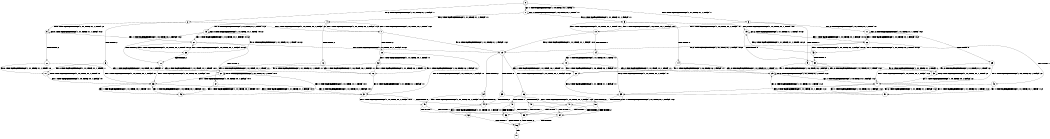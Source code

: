 digraph BCG {
size = "7, 10.5";
center = TRUE;
node [shape = circle];
0 [peripheries = 2];
0 -> 1 [label = "EX !1 !ATOMIC_EXCH_BRANCH (1, +0, TRUE, +0, 1, TRUE) !::"];
0 -> 2 [label = "EX !2 !ATOMIC_EXCH_BRANCH (1, +1, TRUE, +1, 1, FALSE) !::"];
0 -> 3 [label = "EX !0 !ATOMIC_EXCH_BRANCH (1, +1, TRUE, +1, 1, FALSE) !::"];
1 -> 4 [label = "EX !2 !ATOMIC_EXCH_BRANCH (1, +1, TRUE, +1, 1, FALSE) !:1:"];
1 -> 5 [label = "EX !0 !ATOMIC_EXCH_BRANCH (1, +1, TRUE, +1, 1, FALSE) !:1:"];
1 -> 1 [label = "EX !1 !ATOMIC_EXCH_BRANCH (1, +0, TRUE, +0, 1, TRUE) !:1:"];
2 -> 6 [label = "TERMINATE !2"];
2 -> 7 [label = "EX !1 !ATOMIC_EXCH_BRANCH (1, +0, TRUE, +0, 1, FALSE) !:2:"];
2 -> 8 [label = "EX !0 !ATOMIC_EXCH_BRANCH (1, +1, TRUE, +1, 1, TRUE) !:2:"];
3 -> 9 [label = "TERMINATE !0"];
3 -> 10 [label = "EX !1 !ATOMIC_EXCH_BRANCH (1, +0, TRUE, +0, 1, FALSE) !:0:"];
3 -> 11 [label = "EX !2 !ATOMIC_EXCH_BRANCH (1, +1, TRUE, +1, 1, TRUE) !:0:"];
4 -> 12 [label = "TERMINATE !2"];
4 -> 13 [label = "EX !0 !ATOMIC_EXCH_BRANCH (1, +1, TRUE, +1, 1, TRUE) !:1:2:"];
4 -> 7 [label = "EX !1 !ATOMIC_EXCH_BRANCH (1, +0, TRUE, +0, 1, FALSE) !:1:2:"];
5 -> 14 [label = "TERMINATE !0"];
5 -> 15 [label = "EX !2 !ATOMIC_EXCH_BRANCH (1, +1, TRUE, +1, 1, TRUE) !:0:1:"];
5 -> 10 [label = "EX !1 !ATOMIC_EXCH_BRANCH (1, +0, TRUE, +0, 1, FALSE) !:0:1:"];
6 -> 16 [label = "EX !1 !ATOMIC_EXCH_BRANCH (1, +0, TRUE, +0, 1, FALSE) !::"];
6 -> 17 [label = "EX !0 !ATOMIC_EXCH_BRANCH (1, +1, TRUE, +1, 1, TRUE) !::"];
7 -> 18 [label = "TERMINATE !2"];
7 -> 19 [label = "EX !0 !ATOMIC_EXCH_BRANCH (1, +1, TRUE, +1, 1, FALSE) !:1:2:"];
7 -> 4 [label = "EX !1 !ATOMIC_EXCH_BRANCH (1, +1, TRUE, +0, 1, TRUE) !:1:2:"];
8 -> 20 [label = "TERMINATE !2"];
8 -> 21 [label = "EX !1 !ATOMIC_EXCH_BRANCH (1, +0, TRUE, +0, 1, FALSE) !:0:2:"];
8 -> 8 [label = "EX !0 !ATOMIC_EXCH_BRANCH (1, +1, TRUE, +1, 1, TRUE) !:0:2:"];
9 -> 22 [label = "EX !1 !ATOMIC_EXCH_BRANCH (1, +0, TRUE, +0, 1, FALSE) !::"];
9 -> 23 [label = "EX !2 !ATOMIC_EXCH_BRANCH (1, +1, TRUE, +1, 1, TRUE) !::"];
10 -> 24 [label = "TERMINATE !0"];
10 -> 19 [label = "EX !2 !ATOMIC_EXCH_BRANCH (1, +1, TRUE, +1, 1, FALSE) !:0:1:"];
10 -> 5 [label = "EX !1 !ATOMIC_EXCH_BRANCH (1, +1, TRUE, +0, 1, TRUE) !:0:1:"];
11 -> 25 [label = "TERMINATE !0"];
11 -> 26 [label = "EX !1 !ATOMIC_EXCH_BRANCH (1, +0, TRUE, +0, 1, FALSE) !:0:2:"];
11 -> 11 [label = "EX !2 !ATOMIC_EXCH_BRANCH (1, +1, TRUE, +1, 1, TRUE) !:0:2:"];
12 -> 16 [label = "EX !1 !ATOMIC_EXCH_BRANCH (1, +0, TRUE, +0, 1, FALSE) !:1:"];
12 -> 27 [label = "EX !0 !ATOMIC_EXCH_BRANCH (1, +1, TRUE, +1, 1, TRUE) !:1:"];
13 -> 28 [label = "TERMINATE !2"];
13 -> 21 [label = "EX !1 !ATOMIC_EXCH_BRANCH (1, +0, TRUE, +0, 1, FALSE) !:0:1:2:"];
13 -> 13 [label = "EX !0 !ATOMIC_EXCH_BRANCH (1, +1, TRUE, +1, 1, TRUE) !:0:1:2:"];
14 -> 22 [label = "EX !1 !ATOMIC_EXCH_BRANCH (1, +0, TRUE, +0, 1, FALSE) !:1:"];
14 -> 29 [label = "EX !2 !ATOMIC_EXCH_BRANCH (1, +1, TRUE, +1, 1, TRUE) !:1:"];
15 -> 30 [label = "TERMINATE !0"];
15 -> 15 [label = "EX !2 !ATOMIC_EXCH_BRANCH (1, +1, TRUE, +1, 1, TRUE) !:0:1:2:"];
15 -> 26 [label = "EX !1 !ATOMIC_EXCH_BRANCH (1, +0, TRUE, +0, 1, FALSE) !:0:1:2:"];
16 -> 31 [label = "EX !0 !ATOMIC_EXCH_BRANCH (1, +1, TRUE, +1, 1, FALSE) !:1:"];
16 -> 32 [label = "EX !1 !ATOMIC_EXCH_BRANCH (1, +1, TRUE, +0, 1, TRUE) !:1:"];
17 -> 33 [label = "EX !1 !ATOMIC_EXCH_BRANCH (1, +0, TRUE, +0, 1, FALSE) !:0:"];
17 -> 17 [label = "EX !0 !ATOMIC_EXCH_BRANCH (1, +1, TRUE, +1, 1, TRUE) !:0:"];
18 -> 32 [label = "EX !1 !ATOMIC_EXCH_BRANCH (1, +1, TRUE, +0, 1, TRUE) !:1:"];
18 -> 31 [label = "EX !0 !ATOMIC_EXCH_BRANCH (1, +1, TRUE, +1, 1, FALSE) !:1:"];
19 -> 34 [label = "TERMINATE !2"];
19 -> 35 [label = "TERMINATE !0"];
19 -> 36 [label = "EX !1 !ATOMIC_EXCH_BRANCH (1, +1, TRUE, +0, 1, FALSE) !:0:1:2:"];
20 -> 17 [label = "EX !0 !ATOMIC_EXCH_BRANCH (1, +1, TRUE, +1, 1, TRUE) !:0:"];
20 -> 33 [label = "EX !1 !ATOMIC_EXCH_BRANCH (1, +0, TRUE, +0, 1, FALSE) !:0:"];
21 -> 37 [label = "TERMINATE !2"];
21 -> 38 [label = "EX !1 !ATOMIC_EXCH_BRANCH (1, +1, TRUE, +0, 1, TRUE) !:0:1:2:"];
21 -> 19 [label = "EX !0 !ATOMIC_EXCH_BRANCH (1, +1, TRUE, +1, 1, FALSE) !:0:1:2:"];
22 -> 39 [label = "EX !2 !ATOMIC_EXCH_BRANCH (1, +1, TRUE, +1, 1, FALSE) !:1:"];
22 -> 40 [label = "EX !1 !ATOMIC_EXCH_BRANCH (1, +1, TRUE, +0, 1, TRUE) !:1:"];
23 -> 41 [label = "EX !1 !ATOMIC_EXCH_BRANCH (1, +0, TRUE, +0, 1, FALSE) !:2:"];
23 -> 23 [label = "EX !2 !ATOMIC_EXCH_BRANCH (1, +1, TRUE, +1, 1, TRUE) !:2:"];
24 -> 40 [label = "EX !1 !ATOMIC_EXCH_BRANCH (1, +1, TRUE, +0, 1, TRUE) !:1:"];
24 -> 39 [label = "EX !2 !ATOMIC_EXCH_BRANCH (1, +1, TRUE, +1, 1, FALSE) !:1:"];
25 -> 23 [label = "EX !2 !ATOMIC_EXCH_BRANCH (1, +1, TRUE, +1, 1, TRUE) !:2:"];
25 -> 41 [label = "EX !1 !ATOMIC_EXCH_BRANCH (1, +0, TRUE, +0, 1, FALSE) !:2:"];
26 -> 42 [label = "TERMINATE !0"];
26 -> 19 [label = "EX !2 !ATOMIC_EXCH_BRANCH (1, +1, TRUE, +1, 1, FALSE) !:0:1:2:"];
26 -> 43 [label = "EX !1 !ATOMIC_EXCH_BRANCH (1, +1, TRUE, +0, 1, TRUE) !:0:1:2:"];
27 -> 33 [label = "EX !1 !ATOMIC_EXCH_BRANCH (1, +0, TRUE, +0, 1, FALSE) !:0:1:"];
27 -> 27 [label = "EX !0 !ATOMIC_EXCH_BRANCH (1, +1, TRUE, +1, 1, TRUE) !:0:1:"];
28 -> 33 [label = "EX !1 !ATOMIC_EXCH_BRANCH (1, +0, TRUE, +0, 1, FALSE) !:0:1:"];
28 -> 27 [label = "EX !0 !ATOMIC_EXCH_BRANCH (1, +1, TRUE, +1, 1, TRUE) !:0:1:"];
29 -> 29 [label = "EX !2 !ATOMIC_EXCH_BRANCH (1, +1, TRUE, +1, 1, TRUE) !:1:2:"];
29 -> 41 [label = "EX !1 !ATOMIC_EXCH_BRANCH (1, +0, TRUE, +0, 1, FALSE) !:1:2:"];
30 -> 29 [label = "EX !2 !ATOMIC_EXCH_BRANCH (1, +1, TRUE, +1, 1, TRUE) !:1:2:"];
30 -> 41 [label = "EX !1 !ATOMIC_EXCH_BRANCH (1, +0, TRUE, +0, 1, FALSE) !:1:2:"];
31 -> 44 [label = "TERMINATE !0"];
31 -> 45 [label = "EX !1 !ATOMIC_EXCH_BRANCH (1, +1, TRUE, +0, 1, FALSE) !:0:1:"];
32 -> 27 [label = "EX !0 !ATOMIC_EXCH_BRANCH (1, +1, TRUE, +1, 1, TRUE) !:1:"];
32 -> 16 [label = "EX !1 !ATOMIC_EXCH_BRANCH (1, +0, TRUE, +0, 1, FALSE) !:1:"];
33 -> 46 [label = "EX !1 !ATOMIC_EXCH_BRANCH (1, +1, TRUE, +0, 1, TRUE) !:0:1:"];
33 -> 31 [label = "EX !0 !ATOMIC_EXCH_BRANCH (1, +1, TRUE, +1, 1, FALSE) !:0:1:"];
34 -> 45 [label = "EX !1 !ATOMIC_EXCH_BRANCH (1, +1, TRUE, +0, 1, FALSE) !:0:1:"];
34 -> 44 [label = "TERMINATE !0"];
35 -> 47 [label = "EX !1 !ATOMIC_EXCH_BRANCH (1, +1, TRUE, +0, 1, FALSE) !:1:2:"];
35 -> 44 [label = "TERMINATE !2"];
36 -> 48 [label = "TERMINATE !1"];
36 -> 49 [label = "TERMINATE !2"];
36 -> 50 [label = "TERMINATE !0"];
37 -> 46 [label = "EX !1 !ATOMIC_EXCH_BRANCH (1, +1, TRUE, +0, 1, TRUE) !:0:1:"];
37 -> 31 [label = "EX !0 !ATOMIC_EXCH_BRANCH (1, +1, TRUE, +1, 1, FALSE) !:0:1:"];
38 -> 28 [label = "TERMINATE !2"];
38 -> 21 [label = "EX !1 !ATOMIC_EXCH_BRANCH (1, +0, TRUE, +0, 1, FALSE) !:0:1:2:"];
38 -> 13 [label = "EX !0 !ATOMIC_EXCH_BRANCH (1, +1, TRUE, +1, 1, TRUE) !:0:1:2:"];
39 -> 44 [label = "TERMINATE !2"];
39 -> 47 [label = "EX !1 !ATOMIC_EXCH_BRANCH (1, +1, TRUE, +0, 1, FALSE) !:1:2:"];
40 -> 29 [label = "EX !2 !ATOMIC_EXCH_BRANCH (1, +1, TRUE, +1, 1, TRUE) !:1:"];
40 -> 22 [label = "EX !1 !ATOMIC_EXCH_BRANCH (1, +0, TRUE, +0, 1, FALSE) !:1:"];
41 -> 39 [label = "EX !2 !ATOMIC_EXCH_BRANCH (1, +1, TRUE, +1, 1, FALSE) !:1:2:"];
41 -> 51 [label = "EX !1 !ATOMIC_EXCH_BRANCH (1, +1, TRUE, +0, 1, TRUE) !:1:2:"];
42 -> 39 [label = "EX !2 !ATOMIC_EXCH_BRANCH (1, +1, TRUE, +1, 1, FALSE) !:1:2:"];
42 -> 51 [label = "EX !1 !ATOMIC_EXCH_BRANCH (1, +1, TRUE, +0, 1, TRUE) !:1:2:"];
43 -> 30 [label = "TERMINATE !0"];
43 -> 15 [label = "EX !2 !ATOMIC_EXCH_BRANCH (1, +1, TRUE, +1, 1, TRUE) !:0:1:2:"];
43 -> 26 [label = "EX !1 !ATOMIC_EXCH_BRANCH (1, +0, TRUE, +0, 1, FALSE) !:0:1:2:"];
44 -> 52 [label = "EX !1 !ATOMIC_EXCH_BRANCH (1, +1, TRUE, +0, 1, FALSE) !:1:"];
45 -> 53 [label = "TERMINATE !1"];
45 -> 54 [label = "TERMINATE !0"];
46 -> 33 [label = "EX !1 !ATOMIC_EXCH_BRANCH (1, +0, TRUE, +0, 1, FALSE) !:0:1:"];
46 -> 27 [label = "EX !0 !ATOMIC_EXCH_BRANCH (1, +1, TRUE, +1, 1, TRUE) !:0:1:"];
47 -> 55 [label = "TERMINATE !1"];
47 -> 54 [label = "TERMINATE !2"];
48 -> 53 [label = "TERMINATE !2"];
48 -> 55 [label = "TERMINATE !0"];
49 -> 53 [label = "TERMINATE !1"];
49 -> 54 [label = "TERMINATE !0"];
50 -> 55 [label = "TERMINATE !1"];
50 -> 54 [label = "TERMINATE !2"];
51 -> 29 [label = "EX !2 !ATOMIC_EXCH_BRANCH (1, +1, TRUE, +1, 1, TRUE) !:1:2:"];
51 -> 41 [label = "EX !1 !ATOMIC_EXCH_BRANCH (1, +0, TRUE, +0, 1, FALSE) !:1:2:"];
52 -> 56 [label = "TERMINATE !1"];
53 -> 56 [label = "TERMINATE !0"];
54 -> 56 [label = "TERMINATE !1"];
55 -> 56 [label = "TERMINATE !2"];
56 -> 57 [label = "exit"];
}
